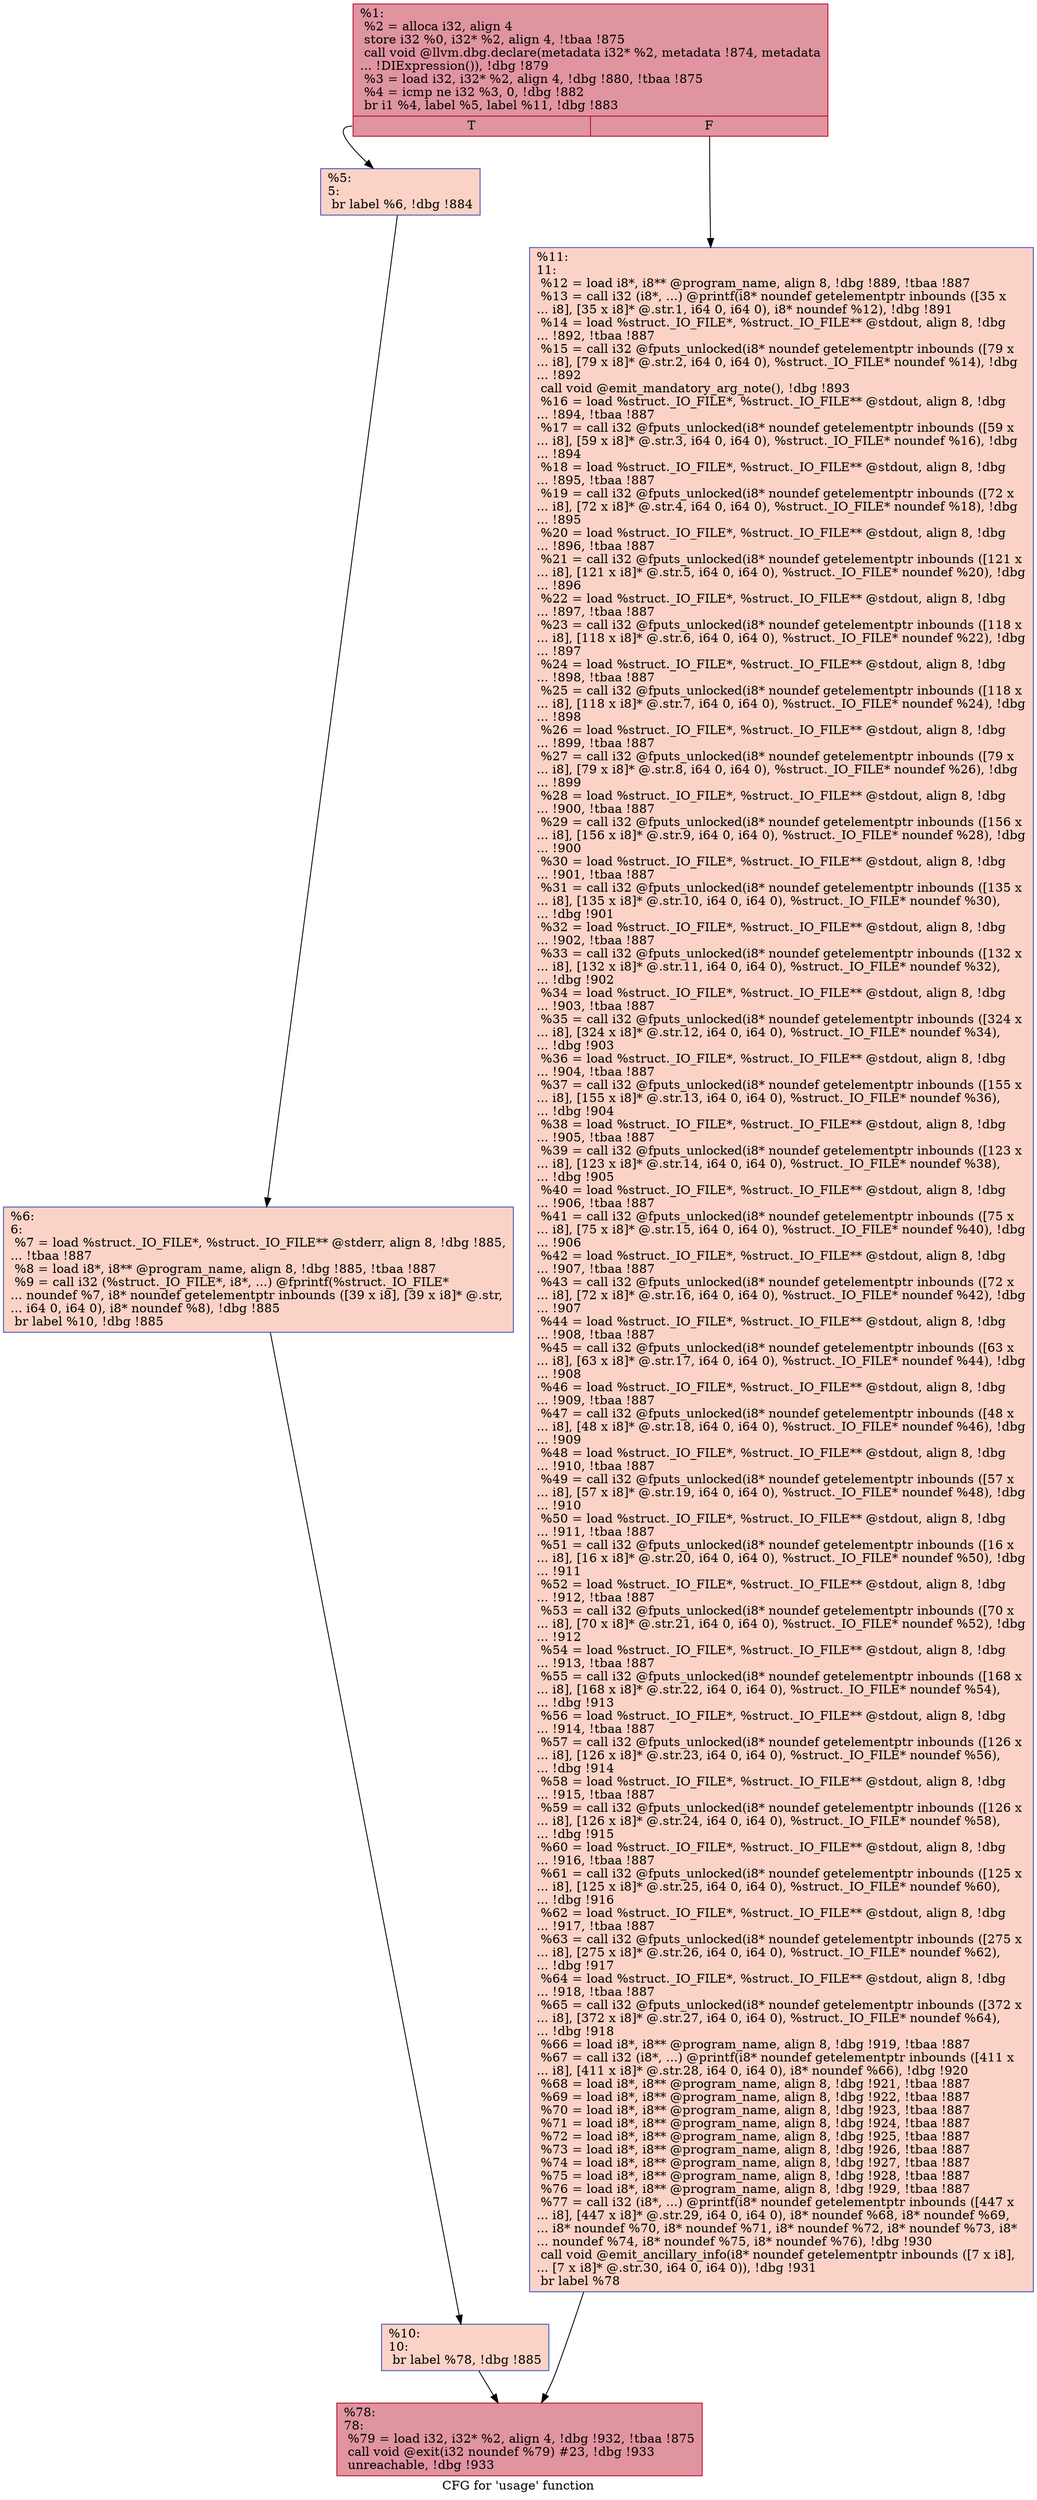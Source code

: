 digraph "CFG for 'usage' function" {
	label="CFG for 'usage' function";

	Node0xc0f940 [shape=record,color="#b70d28ff", style=filled, fillcolor="#b70d2870",label="{%1:\l  %2 = alloca i32, align 4\l  store i32 %0, i32* %2, align 4, !tbaa !875\l  call void @llvm.dbg.declare(metadata i32* %2, metadata !874, metadata\l... !DIExpression()), !dbg !879\l  %3 = load i32, i32* %2, align 4, !dbg !880, !tbaa !875\l  %4 = icmp ne i32 %3, 0, !dbg !882\l  br i1 %4, label %5, label %11, !dbg !883\l|{<s0>T|<s1>F}}"];
	Node0xc0f940:s0 -> Node0xc4ef20;
	Node0xc0f940:s1 -> Node0xc4f010;
	Node0xc4ef20 [shape=record,color="#3d50c3ff", style=filled, fillcolor="#f59c7d70",label="{%5:\l5:                                                \l  br label %6, !dbg !884\l}"];
	Node0xc4ef20 -> Node0xc4ef70;
	Node0xc4ef70 [shape=record,color="#3d50c3ff", style=filled, fillcolor="#f59c7d70",label="{%6:\l6:                                                \l  %7 = load %struct._IO_FILE*, %struct._IO_FILE** @stderr, align 8, !dbg !885,\l... !tbaa !887\l  %8 = load i8*, i8** @program_name, align 8, !dbg !885, !tbaa !887\l  %9 = call i32 (%struct._IO_FILE*, i8*, ...) @fprintf(%struct._IO_FILE*\l... noundef %7, i8* noundef getelementptr inbounds ([39 x i8], [39 x i8]* @.str,\l... i64 0, i64 0), i8* noundef %8), !dbg !885\l  br label %10, !dbg !885\l}"];
	Node0xc4ef70 -> Node0xc4efc0;
	Node0xc4efc0 [shape=record,color="#3d50c3ff", style=filled, fillcolor="#f59c7d70",label="{%10:\l10:                                               \l  br label %78, !dbg !885\l}"];
	Node0xc4efc0 -> Node0xc4f060;
	Node0xc4f010 [shape=record,color="#3d50c3ff", style=filled, fillcolor="#f59c7d70",label="{%11:\l11:                                               \l  %12 = load i8*, i8** @program_name, align 8, !dbg !889, !tbaa !887\l  %13 = call i32 (i8*, ...) @printf(i8* noundef getelementptr inbounds ([35 x\l... i8], [35 x i8]* @.str.1, i64 0, i64 0), i8* noundef %12), !dbg !891\l  %14 = load %struct._IO_FILE*, %struct._IO_FILE** @stdout, align 8, !dbg\l... !892, !tbaa !887\l  %15 = call i32 @fputs_unlocked(i8* noundef getelementptr inbounds ([79 x\l... i8], [79 x i8]* @.str.2, i64 0, i64 0), %struct._IO_FILE* noundef %14), !dbg\l... !892\l  call void @emit_mandatory_arg_note(), !dbg !893\l  %16 = load %struct._IO_FILE*, %struct._IO_FILE** @stdout, align 8, !dbg\l... !894, !tbaa !887\l  %17 = call i32 @fputs_unlocked(i8* noundef getelementptr inbounds ([59 x\l... i8], [59 x i8]* @.str.3, i64 0, i64 0), %struct._IO_FILE* noundef %16), !dbg\l... !894\l  %18 = load %struct._IO_FILE*, %struct._IO_FILE** @stdout, align 8, !dbg\l... !895, !tbaa !887\l  %19 = call i32 @fputs_unlocked(i8* noundef getelementptr inbounds ([72 x\l... i8], [72 x i8]* @.str.4, i64 0, i64 0), %struct._IO_FILE* noundef %18), !dbg\l... !895\l  %20 = load %struct._IO_FILE*, %struct._IO_FILE** @stdout, align 8, !dbg\l... !896, !tbaa !887\l  %21 = call i32 @fputs_unlocked(i8* noundef getelementptr inbounds ([121 x\l... i8], [121 x i8]* @.str.5, i64 0, i64 0), %struct._IO_FILE* noundef %20), !dbg\l... !896\l  %22 = load %struct._IO_FILE*, %struct._IO_FILE** @stdout, align 8, !dbg\l... !897, !tbaa !887\l  %23 = call i32 @fputs_unlocked(i8* noundef getelementptr inbounds ([118 x\l... i8], [118 x i8]* @.str.6, i64 0, i64 0), %struct._IO_FILE* noundef %22), !dbg\l... !897\l  %24 = load %struct._IO_FILE*, %struct._IO_FILE** @stdout, align 8, !dbg\l... !898, !tbaa !887\l  %25 = call i32 @fputs_unlocked(i8* noundef getelementptr inbounds ([118 x\l... i8], [118 x i8]* @.str.7, i64 0, i64 0), %struct._IO_FILE* noundef %24), !dbg\l... !898\l  %26 = load %struct._IO_FILE*, %struct._IO_FILE** @stdout, align 8, !dbg\l... !899, !tbaa !887\l  %27 = call i32 @fputs_unlocked(i8* noundef getelementptr inbounds ([79 x\l... i8], [79 x i8]* @.str.8, i64 0, i64 0), %struct._IO_FILE* noundef %26), !dbg\l... !899\l  %28 = load %struct._IO_FILE*, %struct._IO_FILE** @stdout, align 8, !dbg\l... !900, !tbaa !887\l  %29 = call i32 @fputs_unlocked(i8* noundef getelementptr inbounds ([156 x\l... i8], [156 x i8]* @.str.9, i64 0, i64 0), %struct._IO_FILE* noundef %28), !dbg\l... !900\l  %30 = load %struct._IO_FILE*, %struct._IO_FILE** @stdout, align 8, !dbg\l... !901, !tbaa !887\l  %31 = call i32 @fputs_unlocked(i8* noundef getelementptr inbounds ([135 x\l... i8], [135 x i8]* @.str.10, i64 0, i64 0), %struct._IO_FILE* noundef %30),\l... !dbg !901\l  %32 = load %struct._IO_FILE*, %struct._IO_FILE** @stdout, align 8, !dbg\l... !902, !tbaa !887\l  %33 = call i32 @fputs_unlocked(i8* noundef getelementptr inbounds ([132 x\l... i8], [132 x i8]* @.str.11, i64 0, i64 0), %struct._IO_FILE* noundef %32),\l... !dbg !902\l  %34 = load %struct._IO_FILE*, %struct._IO_FILE** @stdout, align 8, !dbg\l... !903, !tbaa !887\l  %35 = call i32 @fputs_unlocked(i8* noundef getelementptr inbounds ([324 x\l... i8], [324 x i8]* @.str.12, i64 0, i64 0), %struct._IO_FILE* noundef %34),\l... !dbg !903\l  %36 = load %struct._IO_FILE*, %struct._IO_FILE** @stdout, align 8, !dbg\l... !904, !tbaa !887\l  %37 = call i32 @fputs_unlocked(i8* noundef getelementptr inbounds ([155 x\l... i8], [155 x i8]* @.str.13, i64 0, i64 0), %struct._IO_FILE* noundef %36),\l... !dbg !904\l  %38 = load %struct._IO_FILE*, %struct._IO_FILE** @stdout, align 8, !dbg\l... !905, !tbaa !887\l  %39 = call i32 @fputs_unlocked(i8* noundef getelementptr inbounds ([123 x\l... i8], [123 x i8]* @.str.14, i64 0, i64 0), %struct._IO_FILE* noundef %38),\l... !dbg !905\l  %40 = load %struct._IO_FILE*, %struct._IO_FILE** @stdout, align 8, !dbg\l... !906, !tbaa !887\l  %41 = call i32 @fputs_unlocked(i8* noundef getelementptr inbounds ([75 x\l... i8], [75 x i8]* @.str.15, i64 0, i64 0), %struct._IO_FILE* noundef %40), !dbg\l... !906\l  %42 = load %struct._IO_FILE*, %struct._IO_FILE** @stdout, align 8, !dbg\l... !907, !tbaa !887\l  %43 = call i32 @fputs_unlocked(i8* noundef getelementptr inbounds ([72 x\l... i8], [72 x i8]* @.str.16, i64 0, i64 0), %struct._IO_FILE* noundef %42), !dbg\l... !907\l  %44 = load %struct._IO_FILE*, %struct._IO_FILE** @stdout, align 8, !dbg\l... !908, !tbaa !887\l  %45 = call i32 @fputs_unlocked(i8* noundef getelementptr inbounds ([63 x\l... i8], [63 x i8]* @.str.17, i64 0, i64 0), %struct._IO_FILE* noundef %44), !dbg\l... !908\l  %46 = load %struct._IO_FILE*, %struct._IO_FILE** @stdout, align 8, !dbg\l... !909, !tbaa !887\l  %47 = call i32 @fputs_unlocked(i8* noundef getelementptr inbounds ([48 x\l... i8], [48 x i8]* @.str.18, i64 0, i64 0), %struct._IO_FILE* noundef %46), !dbg\l... !909\l  %48 = load %struct._IO_FILE*, %struct._IO_FILE** @stdout, align 8, !dbg\l... !910, !tbaa !887\l  %49 = call i32 @fputs_unlocked(i8* noundef getelementptr inbounds ([57 x\l... i8], [57 x i8]* @.str.19, i64 0, i64 0), %struct._IO_FILE* noundef %48), !dbg\l... !910\l  %50 = load %struct._IO_FILE*, %struct._IO_FILE** @stdout, align 8, !dbg\l... !911, !tbaa !887\l  %51 = call i32 @fputs_unlocked(i8* noundef getelementptr inbounds ([16 x\l... i8], [16 x i8]* @.str.20, i64 0, i64 0), %struct._IO_FILE* noundef %50), !dbg\l... !911\l  %52 = load %struct._IO_FILE*, %struct._IO_FILE** @stdout, align 8, !dbg\l... !912, !tbaa !887\l  %53 = call i32 @fputs_unlocked(i8* noundef getelementptr inbounds ([70 x\l... i8], [70 x i8]* @.str.21, i64 0, i64 0), %struct._IO_FILE* noundef %52), !dbg\l... !912\l  %54 = load %struct._IO_FILE*, %struct._IO_FILE** @stdout, align 8, !dbg\l... !913, !tbaa !887\l  %55 = call i32 @fputs_unlocked(i8* noundef getelementptr inbounds ([168 x\l... i8], [168 x i8]* @.str.22, i64 0, i64 0), %struct._IO_FILE* noundef %54),\l... !dbg !913\l  %56 = load %struct._IO_FILE*, %struct._IO_FILE** @stdout, align 8, !dbg\l... !914, !tbaa !887\l  %57 = call i32 @fputs_unlocked(i8* noundef getelementptr inbounds ([126 x\l... i8], [126 x i8]* @.str.23, i64 0, i64 0), %struct._IO_FILE* noundef %56),\l... !dbg !914\l  %58 = load %struct._IO_FILE*, %struct._IO_FILE** @stdout, align 8, !dbg\l... !915, !tbaa !887\l  %59 = call i32 @fputs_unlocked(i8* noundef getelementptr inbounds ([126 x\l... i8], [126 x i8]* @.str.24, i64 0, i64 0), %struct._IO_FILE* noundef %58),\l... !dbg !915\l  %60 = load %struct._IO_FILE*, %struct._IO_FILE** @stdout, align 8, !dbg\l... !916, !tbaa !887\l  %61 = call i32 @fputs_unlocked(i8* noundef getelementptr inbounds ([125 x\l... i8], [125 x i8]* @.str.25, i64 0, i64 0), %struct._IO_FILE* noundef %60),\l... !dbg !916\l  %62 = load %struct._IO_FILE*, %struct._IO_FILE** @stdout, align 8, !dbg\l... !917, !tbaa !887\l  %63 = call i32 @fputs_unlocked(i8* noundef getelementptr inbounds ([275 x\l... i8], [275 x i8]* @.str.26, i64 0, i64 0), %struct._IO_FILE* noundef %62),\l... !dbg !917\l  %64 = load %struct._IO_FILE*, %struct._IO_FILE** @stdout, align 8, !dbg\l... !918, !tbaa !887\l  %65 = call i32 @fputs_unlocked(i8* noundef getelementptr inbounds ([372 x\l... i8], [372 x i8]* @.str.27, i64 0, i64 0), %struct._IO_FILE* noundef %64),\l... !dbg !918\l  %66 = load i8*, i8** @program_name, align 8, !dbg !919, !tbaa !887\l  %67 = call i32 (i8*, ...) @printf(i8* noundef getelementptr inbounds ([411 x\l... i8], [411 x i8]* @.str.28, i64 0, i64 0), i8* noundef %66), !dbg !920\l  %68 = load i8*, i8** @program_name, align 8, !dbg !921, !tbaa !887\l  %69 = load i8*, i8** @program_name, align 8, !dbg !922, !tbaa !887\l  %70 = load i8*, i8** @program_name, align 8, !dbg !923, !tbaa !887\l  %71 = load i8*, i8** @program_name, align 8, !dbg !924, !tbaa !887\l  %72 = load i8*, i8** @program_name, align 8, !dbg !925, !tbaa !887\l  %73 = load i8*, i8** @program_name, align 8, !dbg !926, !tbaa !887\l  %74 = load i8*, i8** @program_name, align 8, !dbg !927, !tbaa !887\l  %75 = load i8*, i8** @program_name, align 8, !dbg !928, !tbaa !887\l  %76 = load i8*, i8** @program_name, align 8, !dbg !929, !tbaa !887\l  %77 = call i32 (i8*, ...) @printf(i8* noundef getelementptr inbounds ([447 x\l... i8], [447 x i8]* @.str.29, i64 0, i64 0), i8* noundef %68, i8* noundef %69,\l... i8* noundef %70, i8* noundef %71, i8* noundef %72, i8* noundef %73, i8*\l... noundef %74, i8* noundef %75, i8* noundef %76), !dbg !930\l  call void @emit_ancillary_info(i8* noundef getelementptr inbounds ([7 x i8],\l... [7 x i8]* @.str.30, i64 0, i64 0)), !dbg !931\l  br label %78\l}"];
	Node0xc4f010 -> Node0xc4f060;
	Node0xc4f060 [shape=record,color="#b70d28ff", style=filled, fillcolor="#b70d2870",label="{%78:\l78:                                               \l  %79 = load i32, i32* %2, align 4, !dbg !932, !tbaa !875\l  call void @exit(i32 noundef %79) #23, !dbg !933\l  unreachable, !dbg !933\l}"];
}
